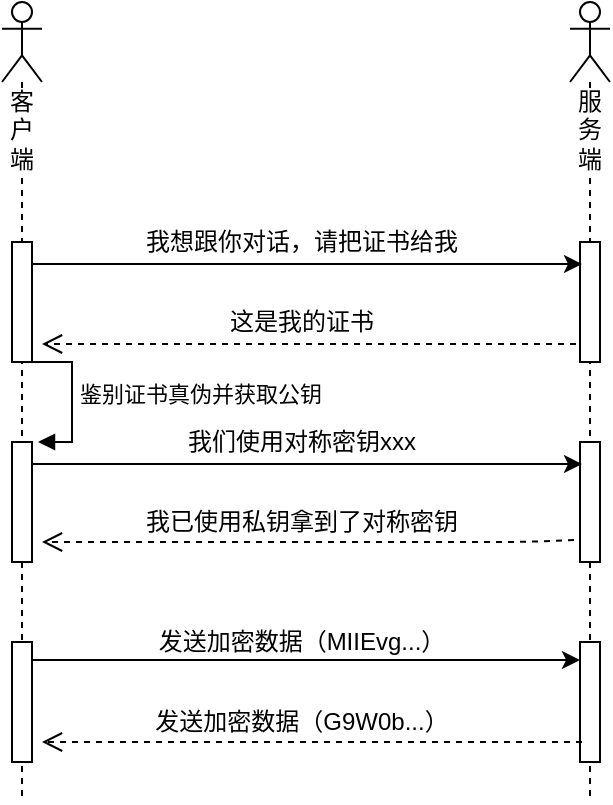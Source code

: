 <mxfile version="12.9.13" type="device"><diagram id="3-LCfAqmWAUfLFRXJG4n" name="Page-1"><mxGraphModel dx="1086" dy="785" grid="1" gridSize="10" guides="1" tooltips="1" connect="1" arrows="1" fold="1" page="1" pageScale="1" pageWidth="827" pageHeight="1169" math="0" shadow="0"><root><mxCell id="0"/><mxCell id="1" parent="0"/><mxCell id="X6qQtxku1_km0Ukp-WLc-1" value="客户端" style="shape=umlLifeline;participant=umlActor;perimeter=lifelinePerimeter;whiteSpace=wrap;html=1;container=1;collapsible=0;recursiveResize=0;verticalAlign=top;spacingTop=36;labelBackgroundColor=#ffffff;outlineConnect=0;" parent="1" vertex="1"><mxGeometry x="202" y="120" width="20" height="400" as="geometry"/></mxCell><mxCell id="X6qQtxku1_km0Ukp-WLc-3" value="" style="html=1;points=[];perimeter=orthogonalPerimeter;" parent="X6qQtxku1_km0Ukp-WLc-1" vertex="1"><mxGeometry x="5" y="120" width="10" height="60" as="geometry"/></mxCell><mxCell id="X6qQtxku1_km0Ukp-WLc-13" value="" style="html=1;points=[];perimeter=orthogonalPerimeter;" parent="X6qQtxku1_km0Ukp-WLc-1" vertex="1"><mxGeometry x="5" y="220" width="10" height="60" as="geometry"/></mxCell><mxCell id="X6qQtxku1_km0Ukp-WLc-29" value="" style="html=1;points=[];perimeter=orthogonalPerimeter;" parent="X6qQtxku1_km0Ukp-WLc-1" vertex="1"><mxGeometry x="5" y="320" width="10" height="60" as="geometry"/></mxCell><mxCell id="hBJISQXItVw-ATa9TyME-2" value="鉴别证书真伪并获取公钥" style="edgeStyle=orthogonalEdgeStyle;html=1;align=left;spacingLeft=2;endArrow=block;rounded=0;" edge="1" parent="X6qQtxku1_km0Ukp-WLc-1"><mxGeometry relative="1" as="geometry"><mxPoint x="10" y="180" as="sourcePoint"/><Array as="points"><mxPoint x="35" y="180"/></Array><mxPoint x="18" y="220" as="targetPoint"/></mxGeometry></mxCell><mxCell id="X6qQtxku1_km0Ukp-WLc-2" value="服务端" style="shape=umlLifeline;participant=umlActor;perimeter=lifelinePerimeter;whiteSpace=wrap;html=1;container=1;collapsible=0;recursiveResize=0;verticalAlign=top;spacingTop=36;labelBackgroundColor=#ffffff;outlineConnect=0;" parent="1" vertex="1"><mxGeometry x="486" y="120" width="20" height="400" as="geometry"/></mxCell><mxCell id="X6qQtxku1_km0Ukp-WLc-4" value="" style="html=1;points=[];perimeter=orthogonalPerimeter;" parent="X6qQtxku1_km0Ukp-WLc-2" vertex="1"><mxGeometry x="5" y="120" width="10" height="60" as="geometry"/></mxCell><mxCell id="X6qQtxku1_km0Ukp-WLc-14" value="" style="html=1;points=[];perimeter=orthogonalPerimeter;" parent="X6qQtxku1_km0Ukp-WLc-2" vertex="1"><mxGeometry x="5" y="220" width="10" height="60" as="geometry"/></mxCell><mxCell id="X6qQtxku1_km0Ukp-WLc-30" value="" style="html=1;points=[];perimeter=orthogonalPerimeter;" parent="X6qQtxku1_km0Ukp-WLc-2" vertex="1"><mxGeometry x="5" y="320" width="10" height="60" as="geometry"/></mxCell><mxCell id="X6qQtxku1_km0Ukp-WLc-5" style="edgeStyle=orthogonalEdgeStyle;rounded=0;orthogonalLoop=1;jettySize=auto;html=1;entryX=0.1;entryY=0.5;entryDx=0;entryDy=0;entryPerimeter=0;" parent="1" edge="1"><mxGeometry relative="1" as="geometry"><mxPoint x="492" y="251" as="targetPoint"/><mxPoint x="217" y="251" as="sourcePoint"/></mxGeometry></mxCell><mxCell id="X6qQtxku1_km0Ukp-WLc-7" value="" style="html=1;verticalAlign=bottom;endArrow=open;dashed=1;endSize=8;exitX=-0.2;exitY=0.85;exitDx=0;exitDy=0;exitPerimeter=0;" parent="1" source="X6qQtxku1_km0Ukp-WLc-4" edge="1"><mxGeometry relative="1" as="geometry"><mxPoint x="302" y="310" as="sourcePoint"/><mxPoint x="222" y="291" as="targetPoint"/></mxGeometry></mxCell><mxCell id="X6qQtxku1_km0Ukp-WLc-10" value="我想跟你对话，请把证书给我" style="text;html=1;strokeColor=none;fillColor=none;align=center;verticalAlign=middle;whiteSpace=wrap;rounded=0;" parent="1" vertex="1"><mxGeometry x="272" y="230" width="160" height="20" as="geometry"/></mxCell><mxCell id="X6qQtxku1_km0Ukp-WLc-11" value="这是我的证书" style="text;html=1;strokeColor=none;fillColor=none;align=center;verticalAlign=middle;whiteSpace=wrap;rounded=0;" parent="1" vertex="1"><mxGeometry x="272" y="270" width="160" height="20" as="geometry"/></mxCell><mxCell id="X6qQtxku1_km0Ukp-WLc-17" style="edgeStyle=orthogonalEdgeStyle;rounded=0;orthogonalLoop=1;jettySize=auto;html=1;entryX=0.1;entryY=0.5;entryDx=0;entryDy=0;entryPerimeter=0;" parent="1" edge="1"><mxGeometry relative="1" as="geometry"><mxPoint x="217" y="351" as="sourcePoint"/><mxPoint x="492" y="351" as="targetPoint"/></mxGeometry></mxCell><mxCell id="X6qQtxku1_km0Ukp-WLc-19" value="" style="html=1;verticalAlign=bottom;endArrow=open;dashed=1;endSize=8;exitX=-0.3;exitY=0.817;exitDx=0;exitDy=0;exitPerimeter=0;" parent="1" source="X6qQtxku1_km0Ukp-WLc-14" edge="1"><mxGeometry relative="1" as="geometry"><mxPoint x="482" y="390" as="sourcePoint"/><mxPoint x="222" y="390" as="targetPoint"/><Array as="points"><mxPoint x="462" y="390"/></Array></mxGeometry></mxCell><mxCell id="X6qQtxku1_km0Ukp-WLc-26" value="我们使用对称密钥xxx" style="text;html=1;strokeColor=none;fillColor=none;align=center;verticalAlign=middle;whiteSpace=wrap;rounded=0;" parent="1" vertex="1"><mxGeometry x="272" y="330" width="160" height="20" as="geometry"/></mxCell><mxCell id="X6qQtxku1_km0Ukp-WLc-28" value="我已使用私钥拿到了对称密钥" style="text;html=1;strokeColor=none;fillColor=none;align=center;verticalAlign=middle;whiteSpace=wrap;rounded=0;" parent="1" vertex="1"><mxGeometry x="272" y="370" width="160" height="20" as="geometry"/></mxCell><mxCell id="X6qQtxku1_km0Ukp-WLc-38" style="edgeStyle=orthogonalEdgeStyle;rounded=0;orthogonalLoop=1;jettySize=auto;html=1;entryX=0;entryY=0.5;entryDx=0;entryDy=0;entryPerimeter=0;" parent="1" edge="1"><mxGeometry relative="1" as="geometry"><mxPoint x="217" y="449" as="sourcePoint"/><mxPoint x="491" y="449" as="targetPoint"/></mxGeometry></mxCell><mxCell id="X6qQtxku1_km0Ukp-WLc-39" value="" style="html=1;verticalAlign=bottom;endArrow=open;dashed=1;endSize=8;exitX=0.1;exitY=0.833;exitDx=0;exitDy=0;exitPerimeter=0;" parent="1" source="X6qQtxku1_km0Ukp-WLc-30" edge="1"><mxGeometry relative="1" as="geometry"><mxPoint x="452" y="490" as="sourcePoint"/><mxPoint x="222" y="490" as="targetPoint"/></mxGeometry></mxCell><mxCell id="X6qQtxku1_km0Ukp-WLc-40" value="发送加密数据（MIIEvg...）" style="text;html=1;strokeColor=none;fillColor=none;align=center;verticalAlign=middle;whiteSpace=wrap;rounded=0;" parent="1" vertex="1"><mxGeometry x="272" y="430" width="160" height="20" as="geometry"/></mxCell><mxCell id="X6qQtxku1_km0Ukp-WLc-41" value="发送加密数据（G9W0b...）" style="text;html=1;strokeColor=none;fillColor=none;align=center;verticalAlign=middle;whiteSpace=wrap;rounded=0;" parent="1" vertex="1"><mxGeometry x="272" y="470" width="160" height="20" as="geometry"/></mxCell></root></mxGraphModel></diagram></mxfile>